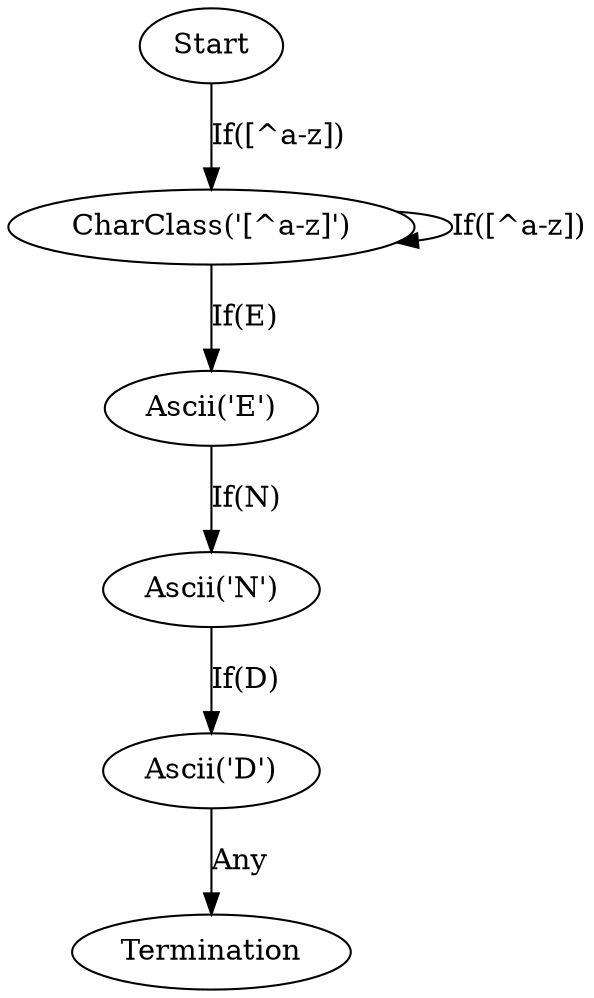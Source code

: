 digraph FSM {
node0 [label="Start"];
node0 -> node1 [label="If([^a-z])"];
node1 [label="CharClass('[^a-z]')"];
node1 -> node1 [label="If([^a-z])"];
node1 -> node2 [label="If(E)"];
node2 [label="Ascii('E')"];
node2 -> node3 [label="If(N)"];
node3 [label="Ascii('N')"];
node3 -> node4 [label="If(D)"];
node4 [label="Ascii('D')"];
node4 -> node5 [label="Any"];
node5 [label="Termination"];
}